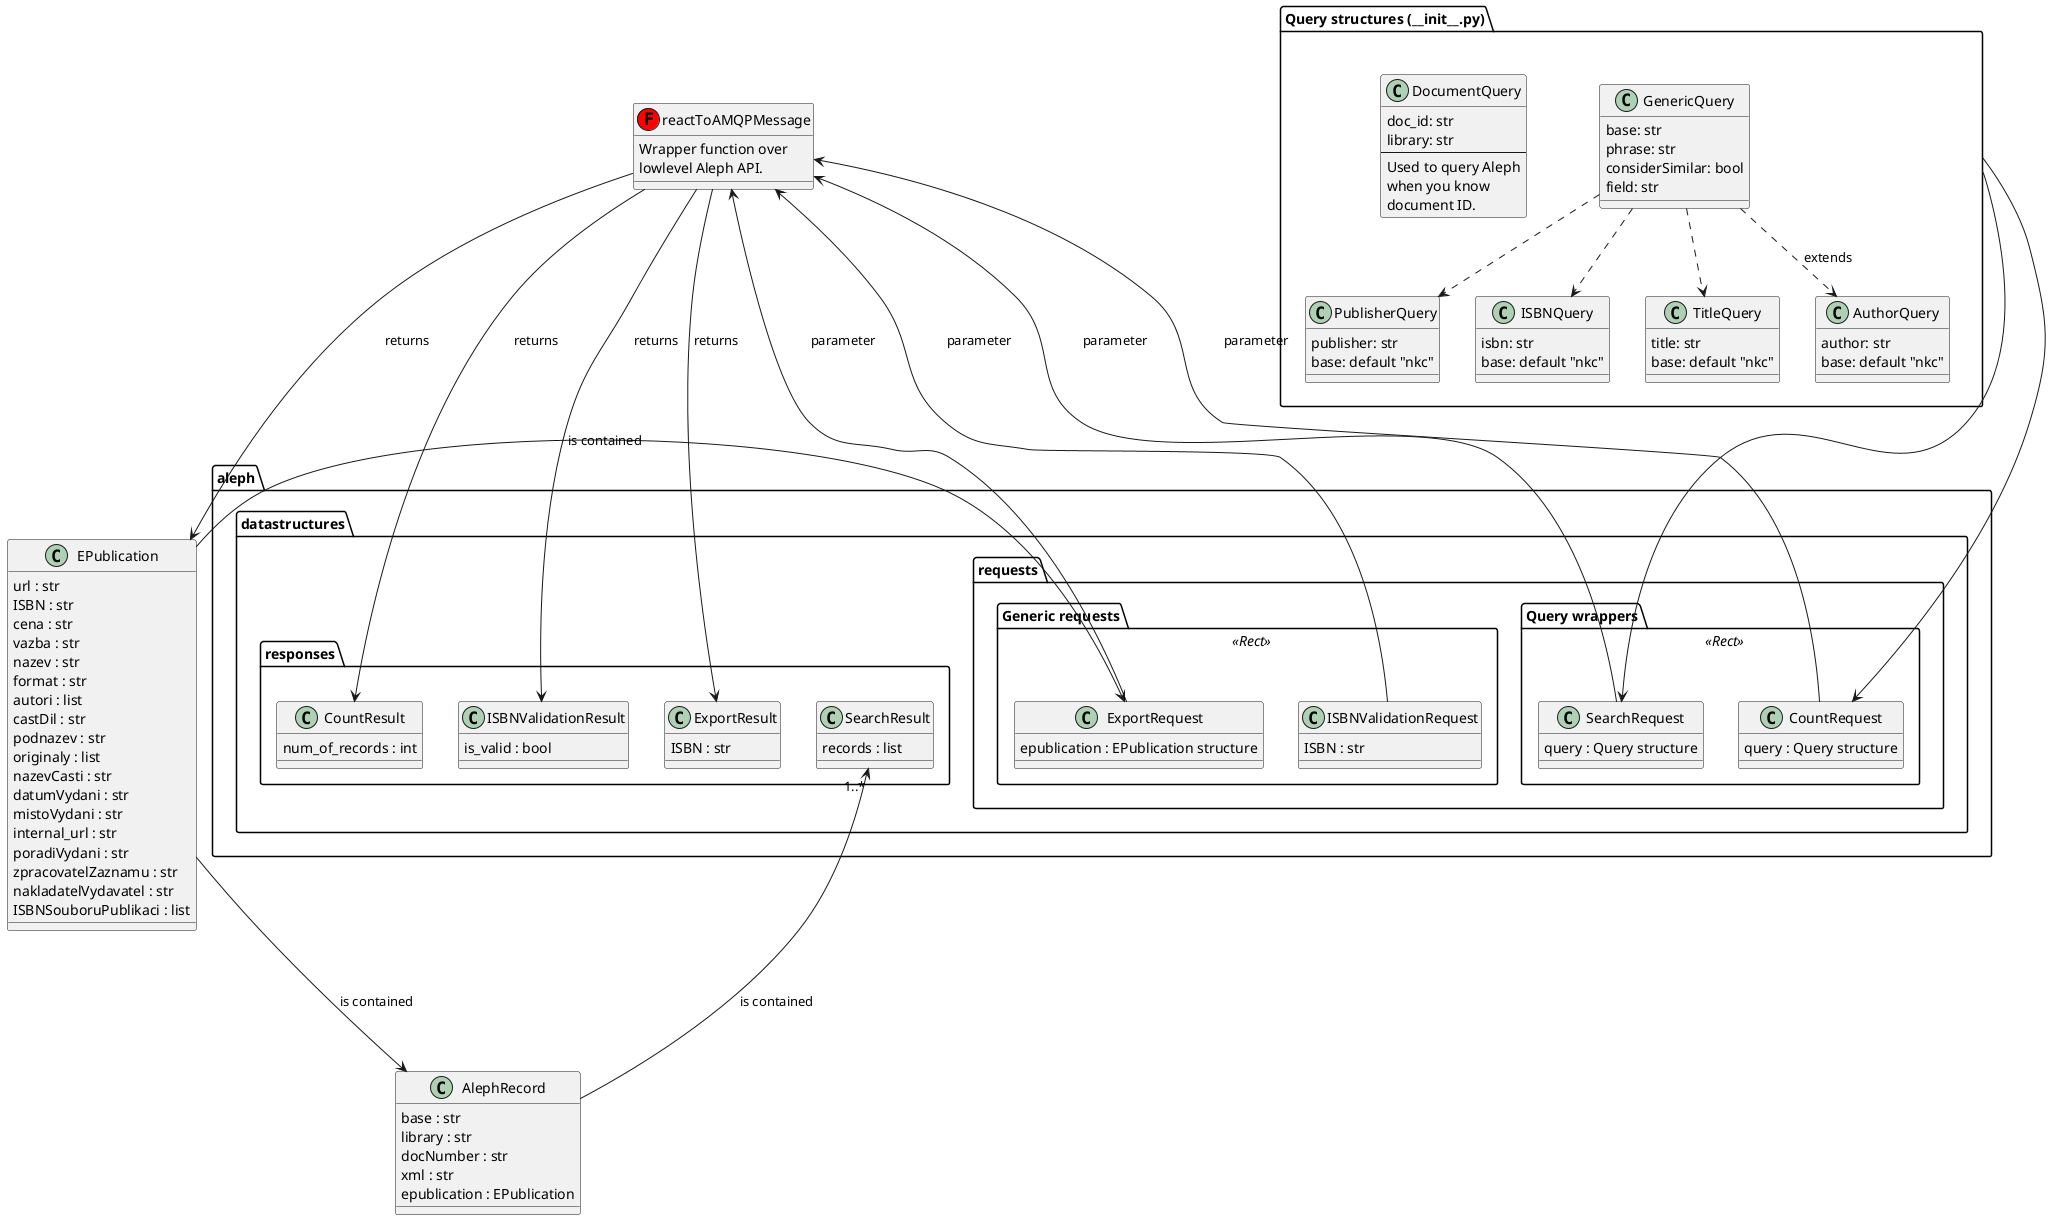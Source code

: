 @startuml
package "Query structures (_​_init__.py)" as QS {
    class TitleQuery {
        title: str
        base: default "nkc"
    }
    class AuthorQuery {
        author: str
        base: default "nkc"
    }
    class PublisherQuery {
        publisher: str
        base: default "nkc"
    }
    class ISBNQuery {
        isbn: str
        base: default "nkc"
    }
    class GenericQuery {
        base: str
        phrase: str
        considerSimilar: bool
        field: str
    }
    class DocumentQuery {
        doc_id: str
        library: str
        ---
        Used to query Aleph
        when you know
        document ID.
    }
    GenericQuery ..> TitleQuery
    GenericQuery ..> AuthorQuery : extends
    GenericQuery ..> PublisherQuery
    GenericQuery ..> ISBNQuery
}

package aleph.datastructures.requests {
    package "Query wrappers" as QW <<Rect>> {
        class SearchRequest {
            query : Query structure
        }
        class CountRequest {
            query : Query structure
        }
    }
    package "Generic requests" as GR <<Rect>> {
        class ISBNValidationRequest {
            ISBN : str
        }
        class ExportRequest {
            epublication : EPublication structure
        }
    }
}

QS -left--> SearchRequest
QS -down--> CountRequest

class reactToAMQPMessage <<(F, red)>> {
    Wrapper function over
    lowlevel Aleph API.
}

ISBNValidationRequest -down--> reactToAMQPMessage: parameter
ExportRequest -down--> reactToAMQPMessage: parameter
SearchRequest -down--> reactToAMQPMessage: parameter
CountRequest -down--> reactToAMQPMessage: parameter


package aleph.datastructures.responses {
    class SearchResult {
        records : list
    }
    class CountResult {
        num_of_records : int
    }
    class ISBNValidationResult {
        is_valid : bool
    }
    class ExportResult {
        ISBN : str
    }
}

reactToAMQPMessage -down--> CountResult: returns
reactToAMQPMessage -down--> ISBNValidationResult: returns
reactToAMQPMessage -down--> ExportResult: returns

class EPublication {
    url : str
    ISBN : str
    cena : str
    vazba : str
    nazev : str
    format : str
    autori : list
    castDil : str
    podnazev : str
    originaly : list
    nazevCasti : str
    datumVydani : str
    mistoVydani : str
    internal_url : str
    poradiVydani : str
    zpracovatelZaznamu : str
    nakladatelVydavatel : str
    ISBNSouboruPublikaci : list
}
class AlephRecord {
    base : str
    library : str
    docNumber : str
    xml : str
    epublication : EPublication
}

reactToAMQPMessage -down--> EPublication: returns
EPublication ---> AlephRecord: is contained
AlephRecord ---> "1..*" SearchResult: is contained
EPublication ---> ExportRequest: is contained

@enduml